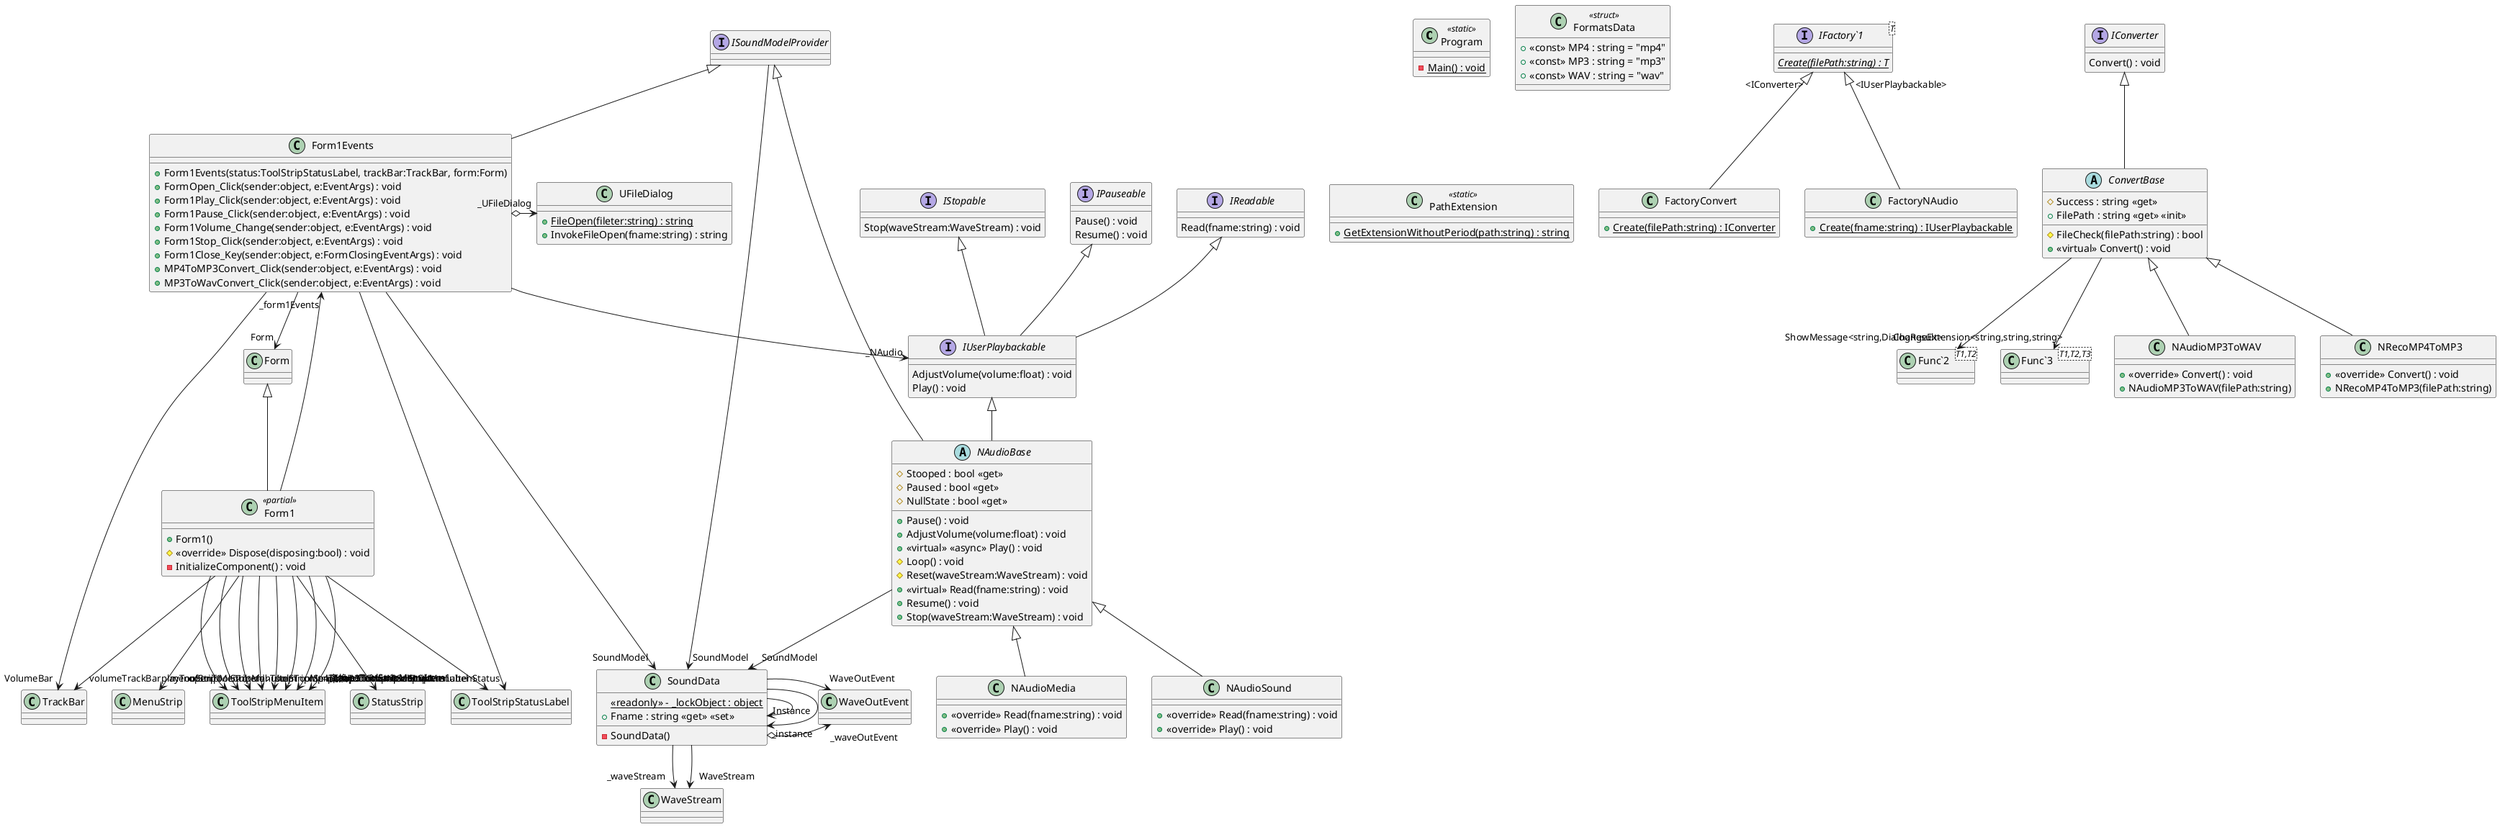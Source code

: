 @startuml
class Program <<static>> {
    {static} - Main() : void
}
class Form1Events {
    + Form1Events(status:ToolStripStatusLabel, trackBar:TrackBar, form:Form)
    + FormOpen_Click(sender:object, e:EventArgs) : void
    + Form1Play_Click(sender:object, e:EventArgs) : void
    + Form1Pause_Click(sender:object, e:EventArgs) : void
    + Form1Volume_Change(sender:object, e:EventArgs) : void
    + Form1Stop_Click(sender:object, e:EventArgs) : void
    + Form1Close_Key(sender:object, e:FormClosingEventArgs) : void
    + MP4ToMP3Convert_Click(sender:object, e:EventArgs) : void
    + MP3ToWavConvert_Click(sender:object, e:EventArgs) : void
}
ISoundModelProvider <|-- Form1Events
Form1Events --> "_NAudio" IUserPlaybackable
Form1Events o-> "_UFileDialog" UFileDialog
Form1Events --> "SoundModel" SoundData
Form1Events --> "Status" ToolStripStatusLabel
Form1Events --> "VolumeBar" TrackBar
Form1Events --> "Form" Form
interface ISoundModelProvider {
}
ISoundModelProvider --> "SoundModel" SoundData
class UFileDialog {
    + {static} FileOpen(fileter:string) : string
    + InvokeFileOpen(fname:string) : string
}
class FormatsData <<struct>> {
    + <<const>> MP4 : string = "mp4"
    + <<const>> MP3 : string = "mp3"
    + <<const>> WAV : string = "wav"
}
class SoundData {
    {static} <<readonly>> - _lockObject : object
    + Fname : string <<get>> <<set>>
    - SoundData()
}
SoundData o-> "_waveOutEvent" WaveOutEvent
SoundData --> "_waveStream" WaveStream
SoundData --> "WaveOutEvent" WaveOutEvent
SoundData --> "WaveStream" WaveStream
SoundData --> "Instance" SoundData
SoundData --> "_instance" SoundData
class Form1 <<partial>> {
    + Form1()
}
Form <|-- Form1
Form1 --> "_form1Events" Form1Events
class Form1 <<partial>> {
    # <<override>> Dispose(disposing:bool) : void
    - InitializeComponent() : void
}
Form1 --> "menuStrip1" MenuStrip
Form1 --> "ファイルToolStripMenuItem" ToolStripMenuItem
Form1 --> "openToolStripMenuItem" ToolStripMenuItem
Form1 --> "playToolStripMenuItem" ToolStripMenuItem
Form1 --> "stopToolStripMenuItem" ToolStripMenuItem
Form1 --> "volumeTrackBar" TrackBar
Form1 --> "statusStrip1" StatusStrip
Form1 --> "fnameStripStatusLabel" ToolStripStatusLabel
Form1 --> "変換ToolStripMenuItem" ToolStripMenuItem
Form1 --> "mp4Tomp3ToolStripMenuItem" ToolStripMenuItem
Form1 --> "mp3ToWavToolStripMenuItem" ToolStripMenuItem
Form1 --> "pauseToolStripMenuItem1" ToolStripMenuItem
class PathExtension <<static>> {
    + {static} GetExtensionWithoutPeriod(path:string) : string
}
class FactoryConvert {
    + {static} Create(filePath:string) : IConverter
}
class "IFactory`1"<T> {
}
"IFactory`1" "<IConverter>" <|-- FactoryConvert
class FactoryNAudio {
    + {static} Create(fname:string) : IUserPlaybackable
}
class "IFactory`1"<T> {
}
"IFactory`1" "<IUserPlaybackable>" <|-- FactoryNAudio
interface "IFactory`1"<T> {
    {abstract} {static} Create(filePath:string) : T
}
interface IPauseable {
    Pause() : void
    Resume() : void
}
interface IReadable {
    Read(fname:string) : void
}
interface IStopable {
    Stop(waveStream:WaveStream) : void
}
interface IUserPlaybackable {
    AdjustVolume(volume:float) : void
    Play() : void
}
IReadable <|-- IUserPlaybackable
IPauseable <|-- IUserPlaybackable
IStopable <|-- IUserPlaybackable
abstract class NAudioBase {
    # Stooped : bool <<get>>
    # Paused : bool <<get>>
    # NullState : bool <<get>>
    + Pause() : void
    + AdjustVolume(volume:float) : void
    + <<virtual>> <<async>> Play() : void
    # Loop() : void
    # Reset(waveStream:WaveStream) : void
    + <<virtual>> Read(fname:string) : void
    + Resume() : void
    + Stop(waveStream:WaveStream) : void
}
IUserPlaybackable <|-- NAudioBase
ISoundModelProvider <|-- NAudioBase
NAudioBase --> "SoundModel" SoundData
class NAudioMedia {
    + <<override>> Read(fname:string) : void
    + <<override>> Play() : void
}
NAudioBase <|-- NAudioMedia
class NAudioSound {
    + <<override>> Read(fname:string) : void
    + <<override>> Play() : void
}
NAudioBase <|-- NAudioSound
abstract class ConvertBase {
    # Success : string <<get>>
    # FileCheck(filePath:string) : bool
    + FilePath : string <<get>> <<init>>
    + <<virtual>> Convert() : void
}
class "Func`2"<T1,T2> {
}
class "Func`3"<T1,T2,T3> {
}
IConverter <|-- ConvertBase
ConvertBase --> "ShowMessage<string,DialogResult>" "Func`2"
ConvertBase --> "ChangeExtension<string,string,string>" "Func`3"
interface IConverter {
    Convert() : void
}
class NAudioMP3ToWAV {
    + <<override>> Convert() : void
    + NAudioMP3ToWAV(filePath:string)
}
ConvertBase <|-- NAudioMP3ToWAV
class NRecoMP4ToMP3 {
    + <<override>> Convert() : void
    + NRecoMP4ToMP3(filePath:string)
}
ConvertBase <|-- NRecoMP4ToMP3
@enduml

